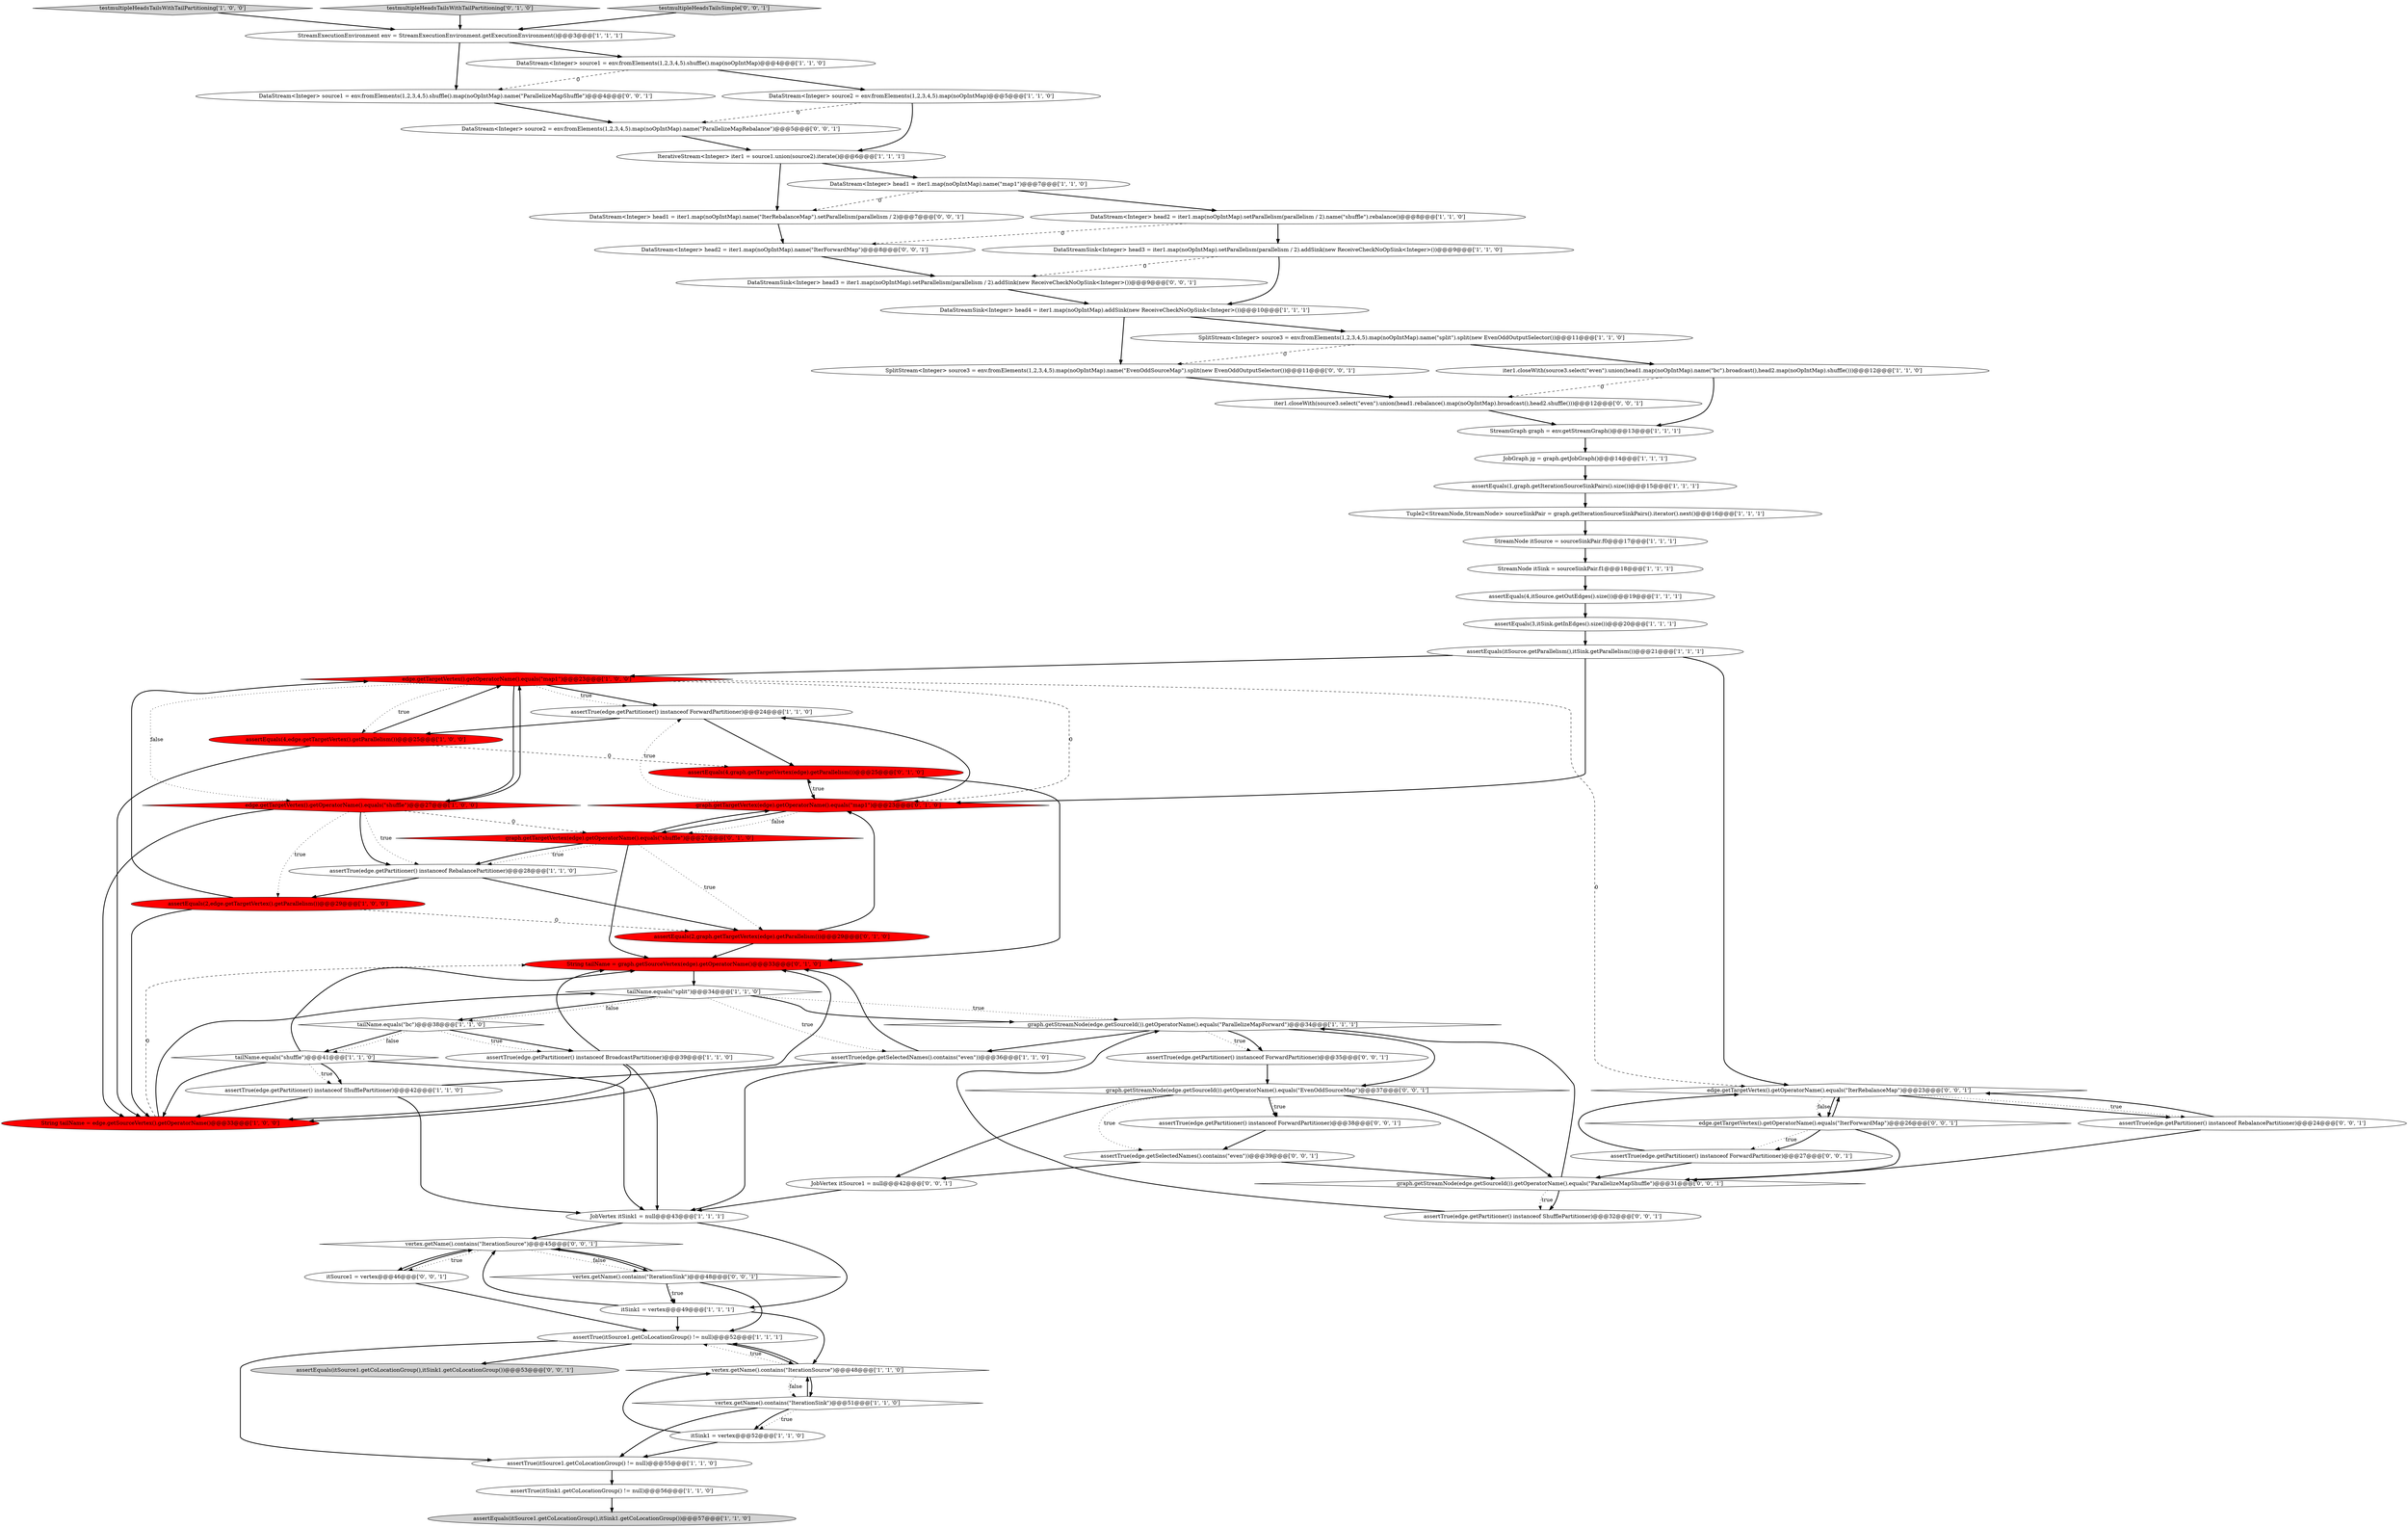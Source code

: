 digraph {
0 [style = filled, label = "edge.getTargetVertex().getOperatorName().equals(\"map1\")@@@23@@@['1', '0', '0']", fillcolor = red, shape = diamond image = "AAA1AAABBB1BBB"];
19 [style = filled, label = "assertEquals(2,edge.getTargetVertex().getParallelism())@@@29@@@['1', '0', '0']", fillcolor = red, shape = ellipse image = "AAA1AAABBB1BBB"];
6 [style = filled, label = "StreamGraph graph = env.getStreamGraph()@@@13@@@['1', '1', '1']", fillcolor = white, shape = ellipse image = "AAA0AAABBB1BBB"];
8 [style = filled, label = "DataStream<Integer> source2 = env.fromElements(1,2,3,4,5).map(noOpIntMap)@@@5@@@['1', '1', '0']", fillcolor = white, shape = ellipse image = "AAA0AAABBB1BBB"];
15 [style = filled, label = "vertex.getName().contains(\"IterationSink\")@@@51@@@['1', '1', '0']", fillcolor = white, shape = diamond image = "AAA0AAABBB1BBB"];
23 [style = filled, label = "assertEquals(3,itSink.getInEdges().size())@@@20@@@['1', '1', '1']", fillcolor = white, shape = ellipse image = "AAA0AAABBB1BBB"];
69 [style = filled, label = "vertex.getName().contains(\"IterationSource\")@@@45@@@['0', '0', '1']", fillcolor = white, shape = diamond image = "AAA0AAABBB3BBB"];
17 [style = filled, label = "StreamNode itSource = sourceSinkPair.f0@@@17@@@['1', '1', '1']", fillcolor = white, shape = ellipse image = "AAA0AAABBB1BBB"];
14 [style = filled, label = "assertTrue(edge.getPartitioner() instanceof ForwardPartitioner)@@@24@@@['1', '1', '0']", fillcolor = white, shape = ellipse image = "AAA0AAABBB1BBB"];
13 [style = filled, label = "iter1.closeWith(source3.select(\"even\").union(head1.map(noOpIntMap).name(\"bc\").broadcast(),head2.map(noOpIntMap).shuffle()))@@@12@@@['1', '1', '0']", fillcolor = white, shape = ellipse image = "AAA0AAABBB1BBB"];
22 [style = filled, label = "vertex.getName().contains(\"IterationSource\")@@@48@@@['1', '1', '0']", fillcolor = white, shape = diamond image = "AAA0AAABBB1BBB"];
3 [style = filled, label = "assertTrue(itSource1.getCoLocationGroup() != null)@@@55@@@['1', '1', '0']", fillcolor = white, shape = ellipse image = "AAA0AAABBB1BBB"];
4 [style = filled, label = "tailName.equals(\"shuffle\")@@@41@@@['1', '1', '0']", fillcolor = white, shape = diamond image = "AAA0AAABBB1BBB"];
25 [style = filled, label = "DataStream<Integer> head2 = iter1.map(noOpIntMap).setParallelism(parallelism / 2).name(\"shuffle\").rebalance()@@@8@@@['1', '1', '0']", fillcolor = white, shape = ellipse image = "AAA0AAABBB1BBB"];
60 [style = filled, label = "assertTrue(edge.getPartitioner() instanceof ForwardPartitioner)@@@35@@@['0', '0', '1']", fillcolor = white, shape = ellipse image = "AAA0AAABBB3BBB"];
70 [style = filled, label = "DataStream<Integer> source2 = env.fromElements(1,2,3,4,5).map(noOpIntMap).name(\"ParallelizeMapRebalance\")@@@5@@@['0', '0', '1']", fillcolor = white, shape = ellipse image = "AAA0AAABBB3BBB"];
7 [style = filled, label = "assertTrue(itSource1.getCoLocationGroup() != null)@@@52@@@['1', '1', '1']", fillcolor = white, shape = ellipse image = "AAA0AAABBB1BBB"];
53 [style = filled, label = "SplitStream<Integer> source3 = env.fromElements(1,2,3,4,5).map(noOpIntMap).name(\"EvenOddSourceMap\").split(new EvenOddOutputSelector())@@@11@@@['0', '0', '1']", fillcolor = white, shape = ellipse image = "AAA0AAABBB3BBB"];
51 [style = filled, label = "DataStreamSink<Integer> head3 = iter1.map(noOpIntMap).setParallelism(parallelism / 2).addSink(new ReceiveCheckNoOpSink<Integer>())@@@9@@@['0', '0', '1']", fillcolor = white, shape = ellipse image = "AAA0AAABBB3BBB"];
71 [style = filled, label = "edge.getTargetVertex().getOperatorName().equals(\"IterForwardMap\")@@@26@@@['0', '0', '1']", fillcolor = white, shape = diamond image = "AAA0AAABBB3BBB"];
57 [style = filled, label = "itSource1 = vertex@@@46@@@['0', '0', '1']", fillcolor = white, shape = ellipse image = "AAA0AAABBB3BBB"];
58 [style = filled, label = "edge.getTargetVertex().getOperatorName().equals(\"IterRebalanceMap\")@@@23@@@['0', '0', '1']", fillcolor = white, shape = diamond image = "AAA0AAABBB3BBB"];
39 [style = filled, label = "assertEquals(itSource1.getCoLocationGroup(),itSink1.getCoLocationGroup())@@@57@@@['1', '1', '0']", fillcolor = lightgray, shape = ellipse image = "AAA0AAABBB1BBB"];
34 [style = filled, label = "testmultipleHeadsTailsWithTailPartitioning['1', '0', '0']", fillcolor = lightgray, shape = diamond image = "AAA0AAABBB1BBB"];
66 [style = filled, label = "JobVertex itSource1 = null@@@42@@@['0', '0', '1']", fillcolor = white, shape = ellipse image = "AAA0AAABBB3BBB"];
59 [style = filled, label = "DataStream<Integer> head1 = iter1.map(noOpIntMap).name(\"IterRebalanceMap\").setParallelism(parallelism / 2)@@@7@@@['0', '0', '1']", fillcolor = white, shape = ellipse image = "AAA0AAABBB3BBB"];
32 [style = filled, label = "SplitStream<Integer> source3 = env.fromElements(1,2,3,4,5).map(noOpIntMap).name(\"split\").split(new EvenOddOutputSelector())@@@11@@@['1', '1', '0']", fillcolor = white, shape = ellipse image = "AAA0AAABBB1BBB"];
21 [style = filled, label = "Tuple2<StreamNode,StreamNode> sourceSinkPair = graph.getIterationSourceSinkPairs().iterator().next()@@@16@@@['1', '1', '1']", fillcolor = white, shape = ellipse image = "AAA0AAABBB1BBB"];
24 [style = filled, label = "assertEquals(1,graph.getIterationSourceSinkPairs().size())@@@15@@@['1', '1', '1']", fillcolor = white, shape = ellipse image = "AAA0AAABBB1BBB"];
31 [style = filled, label = "IterativeStream<Integer> iter1 = source1.union(source2).iterate()@@@6@@@['1', '1', '1']", fillcolor = white, shape = ellipse image = "AAA0AAABBB1BBB"];
42 [style = filled, label = "itSink1 = vertex@@@49@@@['1', '1', '1']", fillcolor = white, shape = ellipse image = "AAA0AAABBB1BBB"];
5 [style = filled, label = "assertEquals(itSource.getParallelism(),itSink.getParallelism())@@@21@@@['1', '1', '1']", fillcolor = white, shape = ellipse image = "AAA0AAABBB1BBB"];
55 [style = filled, label = "graph.getStreamNode(edge.getSourceId()).getOperatorName().equals(\"EvenOddSourceMap\")@@@37@@@['0', '0', '1']", fillcolor = white, shape = diamond image = "AAA0AAABBB3BBB"];
48 [style = filled, label = "graph.getTargetVertex(edge).getOperatorName().equals(\"shuffle\")@@@27@@@['0', '1', '0']", fillcolor = red, shape = diamond image = "AAA1AAABBB2BBB"];
36 [style = filled, label = "assertTrue(edge.getPartitioner() instanceof ShufflePartitioner)@@@42@@@['1', '1', '0']", fillcolor = white, shape = ellipse image = "AAA0AAABBB1BBB"];
63 [style = filled, label = "assertEquals(itSource1.getCoLocationGroup(),itSink1.getCoLocationGroup())@@@53@@@['0', '0', '1']", fillcolor = lightgray, shape = ellipse image = "AAA0AAABBB3BBB"];
16 [style = filled, label = "StreamExecutionEnvironment env = StreamExecutionEnvironment.getExecutionEnvironment()@@@3@@@['1', '1', '1']", fillcolor = white, shape = ellipse image = "AAA0AAABBB1BBB"];
67 [style = filled, label = "DataStream<Integer> source1 = env.fromElements(1,2,3,4,5).shuffle().map(noOpIntMap).name(\"ParallelizeMapShuffle\")@@@4@@@['0', '0', '1']", fillcolor = white, shape = ellipse image = "AAA0AAABBB3BBB"];
10 [style = filled, label = "StreamNode itSink = sourceSinkPair.f1@@@18@@@['1', '1', '1']", fillcolor = white, shape = ellipse image = "AAA0AAABBB1BBB"];
29 [style = filled, label = "graph.getStreamNode(edge.getSourceId()).getOperatorName().equals(\"ParallelizeMapForward\")@@@34@@@['1', '1', '1']", fillcolor = white, shape = diamond image = "AAA0AAABBB1BBB"];
46 [style = filled, label = "assertEquals(4,graph.getTargetVertex(edge).getParallelism())@@@25@@@['0', '1', '0']", fillcolor = red, shape = ellipse image = "AAA1AAABBB2BBB"];
33 [style = filled, label = "assertTrue(edge.getSelectedNames().contains(\"even\"))@@@36@@@['1', '1', '0']", fillcolor = white, shape = ellipse image = "AAA0AAABBB1BBB"];
12 [style = filled, label = "DataStreamSink<Integer> head3 = iter1.map(noOpIntMap).setParallelism(parallelism / 2).addSink(new ReceiveCheckNoOpSink<Integer>())@@@9@@@['1', '1', '0']", fillcolor = white, shape = ellipse image = "AAA0AAABBB1BBB"];
28 [style = filled, label = "assertTrue(edge.getPartitioner() instanceof RebalancePartitioner)@@@28@@@['1', '1', '0']", fillcolor = white, shape = ellipse image = "AAA0AAABBB1BBB"];
38 [style = filled, label = "JobVertex itSink1 = null@@@43@@@['1', '1', '1']", fillcolor = white, shape = ellipse image = "AAA0AAABBB1BBB"];
43 [style = filled, label = "assertEquals(2,graph.getTargetVertex(edge).getParallelism())@@@29@@@['0', '1', '0']", fillcolor = red, shape = ellipse image = "AAA1AAABBB2BBB"];
62 [style = filled, label = "iter1.closeWith(source3.select(\"even\").union(head1.rebalance().map(noOpIntMap).broadcast(),head2.shuffle()))@@@12@@@['0', '0', '1']", fillcolor = white, shape = ellipse image = "AAA0AAABBB3BBB"];
9 [style = filled, label = "JobGraph jg = graph.getJobGraph()@@@14@@@['1', '1', '1']", fillcolor = white, shape = ellipse image = "AAA0AAABBB1BBB"];
35 [style = filled, label = "DataStream<Integer> source1 = env.fromElements(1,2,3,4,5).shuffle().map(noOpIntMap)@@@4@@@['1', '1', '0']", fillcolor = white, shape = ellipse image = "AAA0AAABBB1BBB"];
49 [style = filled, label = "assertTrue(edge.getPartitioner() instanceof ForwardPartitioner)@@@38@@@['0', '0', '1']", fillcolor = white, shape = ellipse image = "AAA0AAABBB3BBB"];
64 [style = filled, label = "assertTrue(edge.getSelectedNames().contains(\"even\"))@@@39@@@['0', '0', '1']", fillcolor = white, shape = ellipse image = "AAA0AAABBB3BBB"];
61 [style = filled, label = "DataStream<Integer> head2 = iter1.map(noOpIntMap).name(\"IterForwardMap\")@@@8@@@['0', '0', '1']", fillcolor = white, shape = ellipse image = "AAA0AAABBB3BBB"];
45 [style = filled, label = "String tailName = graph.getSourceVertex(edge).getOperatorName()@@@33@@@['0', '1', '0']", fillcolor = red, shape = ellipse image = "AAA1AAABBB2BBB"];
41 [style = filled, label = "tailName.equals(\"bc\")@@@38@@@['1', '1', '0']", fillcolor = white, shape = diamond image = "AAA0AAABBB1BBB"];
37 [style = filled, label = "assertTrue(edge.getPartitioner() instanceof BroadcastPartitioner)@@@39@@@['1', '1', '0']", fillcolor = white, shape = ellipse image = "AAA0AAABBB1BBB"];
18 [style = filled, label = "assertEquals(4,itSource.getOutEdges().size())@@@19@@@['1', '1', '1']", fillcolor = white, shape = ellipse image = "AAA0AAABBB1BBB"];
27 [style = filled, label = "edge.getTargetVertex().getOperatorName().equals(\"shuffle\")@@@27@@@['1', '0', '0']", fillcolor = red, shape = diamond image = "AAA1AAABBB1BBB"];
52 [style = filled, label = "vertex.getName().contains(\"IterationSink\")@@@48@@@['0', '0', '1']", fillcolor = white, shape = diamond image = "AAA0AAABBB3BBB"];
56 [style = filled, label = "assertTrue(edge.getPartitioner() instanceof RebalancePartitioner)@@@24@@@['0', '0', '1']", fillcolor = white, shape = ellipse image = "AAA0AAABBB3BBB"];
68 [style = filled, label = "graph.getStreamNode(edge.getSourceId()).getOperatorName().equals(\"ParallelizeMapShuffle\")@@@31@@@['0', '0', '1']", fillcolor = white, shape = diamond image = "AAA0AAABBB3BBB"];
44 [style = filled, label = "testmultipleHeadsTailsWithTailPartitioning['0', '1', '0']", fillcolor = lightgray, shape = diamond image = "AAA0AAABBB2BBB"];
2 [style = filled, label = "DataStream<Integer> head1 = iter1.map(noOpIntMap).name(\"map1\")@@@7@@@['1', '1', '0']", fillcolor = white, shape = ellipse image = "AAA0AAABBB1BBB"];
20 [style = filled, label = "tailName.equals(\"split\")@@@34@@@['1', '1', '0']", fillcolor = white, shape = diamond image = "AAA0AAABBB1BBB"];
1 [style = filled, label = "assertTrue(itSink1.getCoLocationGroup() != null)@@@56@@@['1', '1', '0']", fillcolor = white, shape = ellipse image = "AAA0AAABBB1BBB"];
26 [style = filled, label = "assertEquals(4,edge.getTargetVertex().getParallelism())@@@25@@@['1', '0', '0']", fillcolor = red, shape = ellipse image = "AAA1AAABBB1BBB"];
40 [style = filled, label = "DataStreamSink<Integer> head4 = iter1.map(noOpIntMap).addSink(new ReceiveCheckNoOpSink<Integer>())@@@10@@@['1', '1', '1']", fillcolor = white, shape = ellipse image = "AAA0AAABBB1BBB"];
47 [style = filled, label = "graph.getTargetVertex(edge).getOperatorName().equals(\"map1\")@@@23@@@['0', '1', '0']", fillcolor = red, shape = diamond image = "AAA1AAABBB2BBB"];
30 [style = filled, label = "itSink1 = vertex@@@52@@@['1', '1', '0']", fillcolor = white, shape = ellipse image = "AAA0AAABBB1BBB"];
54 [style = filled, label = "assertTrue(edge.getPartitioner() instanceof ForwardPartitioner)@@@27@@@['0', '0', '1']", fillcolor = white, shape = ellipse image = "AAA0AAABBB3BBB"];
65 [style = filled, label = "testmultipleHeadsTailsSimple['0', '0', '1']", fillcolor = lightgray, shape = diamond image = "AAA0AAABBB3BBB"];
50 [style = filled, label = "assertTrue(edge.getPartitioner() instanceof ShufflePartitioner)@@@32@@@['0', '0', '1']", fillcolor = white, shape = ellipse image = "AAA0AAABBB3BBB"];
11 [style = filled, label = "String tailName = edge.getSourceVertex().getOperatorName()@@@33@@@['1', '0', '0']", fillcolor = red, shape = ellipse image = "AAA1AAABBB1BBB"];
55->68 [style = bold, label=""];
71->54 [style = dotted, label="true"];
22->15 [style = bold, label=""];
47->48 [style = dotted, label="false"];
37->11 [style = bold, label=""];
54->68 [style = bold, label=""];
55->49 [style = bold, label=""];
68->50 [style = bold, label=""];
27->28 [style = bold, label=""];
19->11 [style = bold, label=""];
0->47 [style = dashed, label="0"];
38->42 [style = bold, label=""];
27->19 [style = dotted, label="true"];
36->11 [style = bold, label=""];
26->11 [style = bold, label=""];
59->61 [style = bold, label=""];
15->30 [style = dotted, label="true"];
62->6 [style = bold, label=""];
12->40 [style = bold, label=""];
33->11 [style = bold, label=""];
0->14 [style = bold, label=""];
71->58 [style = bold, label=""];
28->43 [style = bold, label=""];
5->0 [style = bold, label=""];
24->21 [style = bold, label=""];
65->16 [style = bold, label=""];
47->46 [style = dotted, label="true"];
37->38 [style = bold, label=""];
14->46 [style = bold, label=""];
52->69 [style = bold, label=""];
35->8 [style = bold, label=""];
33->45 [style = bold, label=""];
4->36 [style = dotted, label="true"];
4->36 [style = bold, label=""];
70->31 [style = bold, label=""];
48->43 [style = dotted, label="true"];
25->61 [style = dashed, label="0"];
2->25 [style = bold, label=""];
16->67 [style = bold, label=""];
9->24 [style = bold, label=""];
50->29 [style = bold, label=""];
69->52 [style = dotted, label="false"];
49->64 [style = bold, label=""];
4->38 [style = bold, label=""];
27->0 [style = bold, label=""];
47->48 [style = bold, label=""];
29->60 [style = bold, label=""];
58->71 [style = dotted, label="false"];
22->7 [style = dotted, label="true"];
41->37 [style = bold, label=""];
41->4 [style = bold, label=""];
48->28 [style = dotted, label="true"];
31->2 [style = bold, label=""];
41->4 [style = dotted, label="false"];
13->62 [style = dashed, label="0"];
22->7 [style = bold, label=""];
58->56 [style = bold, label=""];
43->45 [style = bold, label=""];
54->58 [style = bold, label=""];
4->45 [style = bold, label=""];
56->58 [style = bold, label=""];
60->55 [style = bold, label=""];
26->0 [style = bold, label=""];
52->42 [style = bold, label=""];
20->41 [style = bold, label=""];
68->50 [style = dotted, label="true"];
43->47 [style = bold, label=""];
44->16 [style = bold, label=""];
27->11 [style = bold, label=""];
71->68 [style = bold, label=""];
0->58 [style = dashed, label="0"];
57->7 [style = bold, label=""];
38->69 [style = bold, label=""];
28->19 [style = bold, label=""];
64->66 [style = bold, label=""];
2->59 [style = dashed, label="0"];
66->38 [style = bold, label=""];
0->14 [style = dotted, label="true"];
37->45 [style = bold, label=""];
52->7 [style = bold, label=""];
42->7 [style = bold, label=""];
68->29 [style = bold, label=""];
22->15 [style = dotted, label="false"];
42->22 [style = bold, label=""];
48->28 [style = bold, label=""];
0->26 [style = dotted, label="true"];
7->63 [style = bold, label=""];
55->66 [style = bold, label=""];
57->69 [style = bold, label=""];
1->39 [style = bold, label=""];
56->68 [style = bold, label=""];
17->10 [style = bold, label=""];
10->18 [style = bold, label=""];
29->60 [style = dotted, label="true"];
71->54 [style = bold, label=""];
11->45 [style = dashed, label="0"];
31->59 [style = bold, label=""];
40->53 [style = bold, label=""];
23->5 [style = bold, label=""];
18->23 [style = bold, label=""];
3->1 [style = bold, label=""];
8->31 [style = bold, label=""];
55->49 [style = dotted, label="true"];
8->70 [style = dashed, label="0"];
58->56 [style = dotted, label="true"];
67->70 [style = bold, label=""];
52->42 [style = dotted, label="true"];
32->53 [style = dashed, label="0"];
45->20 [style = bold, label=""];
41->37 [style = dotted, label="true"];
15->3 [style = bold, label=""];
19->0 [style = bold, label=""];
15->22 [style = bold, label=""];
53->62 [style = bold, label=""];
29->55 [style = bold, label=""];
7->22 [style = bold, label=""];
51->40 [style = bold, label=""];
20->41 [style = dotted, label="false"];
55->64 [style = dotted, label="true"];
69->57 [style = dotted, label="true"];
20->33 [style = dotted, label="true"];
30->3 [style = bold, label=""];
34->16 [style = bold, label=""];
40->32 [style = bold, label=""];
5->58 [style = bold, label=""];
13->6 [style = bold, label=""];
27->48 [style = dashed, label="0"];
0->27 [style = dotted, label="false"];
58->71 [style = bold, label=""];
11->20 [style = bold, label=""];
61->51 [style = bold, label=""];
30->22 [style = bold, label=""];
20->29 [style = bold, label=""];
12->51 [style = dashed, label="0"];
0->27 [style = bold, label=""];
69->57 [style = bold, label=""];
35->67 [style = dashed, label="0"];
15->30 [style = bold, label=""];
46->47 [style = bold, label=""];
7->3 [style = bold, label=""];
5->47 [style = bold, label=""];
14->26 [style = bold, label=""];
42->69 [style = bold, label=""];
27->28 [style = dotted, label="true"];
29->33 [style = bold, label=""];
48->45 [style = bold, label=""];
25->12 [style = bold, label=""];
20->29 [style = dotted, label="true"];
48->47 [style = bold, label=""];
19->43 [style = dashed, label="0"];
64->68 [style = bold, label=""];
47->14 [style = dotted, label="true"];
46->45 [style = bold, label=""];
33->38 [style = bold, label=""];
36->38 [style = bold, label=""];
16->35 [style = bold, label=""];
6->9 [style = bold, label=""];
32->13 [style = bold, label=""];
4->11 [style = bold, label=""];
36->45 [style = bold, label=""];
69->52 [style = bold, label=""];
21->17 [style = bold, label=""];
47->14 [style = bold, label=""];
26->46 [style = dashed, label="0"];
}
